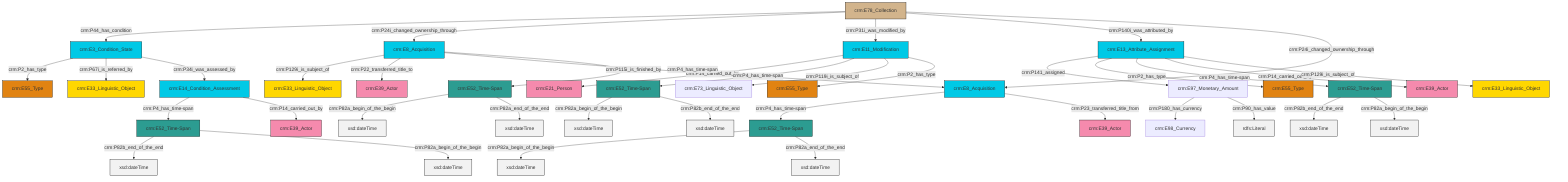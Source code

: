 graph TD
classDef Literal fill:#f2f2f2,stroke:#000000;
classDef CRM_Entity fill:#FFFFFF,stroke:#000000;
classDef Temporal_Entity fill:#00C9E6, stroke:#000000;
classDef Type fill:#E18312, stroke:#000000;
classDef Time-Span fill:#2C9C91, stroke:#000000;
classDef Appellation fill:#FFEB7F, stroke:#000000;
classDef Place fill:#008836, stroke:#000000;
classDef Persistent_Item fill:#B266B2, stroke:#000000;
classDef Conceptual_Object fill:#FFD700, stroke:#000000;
classDef Physical_Thing fill:#D2B48C, stroke:#000000;
classDef Actor fill:#f58aad, stroke:#000000;
classDef PC_Classes fill:#4ce600, stroke:#000000;
classDef Multi fill:#cccccc,stroke:#000000;

0["crm:E11_Modification"]:::Temporal_Entity -->|crm:P14_carried_out_by| 1["crm:E21_Person"]:::Actor
6["crm:E13_Attribute_Assignment"]:::Temporal_Entity -->|crm:P141_assigned| 7["crm:E97_Monetary_Amount"]:::Default
4["crm:E14_Condition_Assessment"]:::Temporal_Entity -->|crm:P4_has_time-span| 12["crm:E52_Time-Span"]:::Time-Span
17["crm:E3_Condition_State"]:::Temporal_Entity -->|crm:P2_has_type| 18["crm:E55_Type"]:::Type
6["crm:E13_Attribute_Assignment"]:::Temporal_Entity -->|crm:P2_has_type| 19["crm:E55_Type"]:::Type
6["crm:E13_Attribute_Assignment"]:::Temporal_Entity -->|crm:P4_has_time-span| 20["crm:E52_Time-Span"]:::Time-Span
23["crm:E8_Acquisition"]:::Temporal_Entity -->|crm:P4_has_time-span| 10["crm:E52_Time-Span"]:::Time-Span
10["crm:E52_Time-Span"]:::Time-Span -->|crm:P82a_begin_of_the_begin| 30[xsd:dateTime]:::Literal
10["crm:E52_Time-Span"]:::Time-Span -->|crm:P82a_end_of_the_end| 32[xsd:dateTime]:::Literal
0["crm:E11_Modification"]:::Temporal_Entity -->|crm:P4_has_time-span| 21["crm:E52_Time-Span"]:::Time-Span
20["crm:E52_Time-Span"]:::Time-Span -->|crm:P82b_end_of_the_end| 33[xsd:dateTime]:::Literal
24["crm:E8_Acquisition"]:::Temporal_Entity -->|crm:P129i_is_subject_of| 34["crm:E33_Linguistic_Object"]:::Conceptual_Object
24["crm:E8_Acquisition"]:::Temporal_Entity -->|crm:P22_transferred_title_to| 35["crm:E39_Actor"]:::Actor
12["crm:E52_Time-Span"]:::Time-Span -->|crm:P82b_end_of_the_end| 36[xsd:dateTime]:::Literal
2["crm:E78_Collection"]:::Physical_Thing -->|crm:P44_has_condition| 17["crm:E3_Condition_State"]:::Temporal_Entity
2["crm:E78_Collection"]:::Physical_Thing -->|crm:P24i_changed_ownership_through| 24["crm:E8_Acquisition"]:::Temporal_Entity
20["crm:E52_Time-Span"]:::Time-Span -->|crm:P82a_begin_of_the_begin| 40[xsd:dateTime]:::Literal
21["crm:E52_Time-Span"]:::Time-Span -->|crm:P82a_begin_of_the_begin| 42[xsd:dateTime]:::Literal
7["crm:E97_Monetary_Amount"]:::Default -->|crm:P180_has_currency| 28["crm:E98_Currency"]:::Default
24["crm:E8_Acquisition"]:::Temporal_Entity -->|crm:P115i_is_finished_by| 23["crm:E8_Acquisition"]:::Temporal_Entity
23["crm:E8_Acquisition"]:::Temporal_Entity -->|crm:P23_transferred_title_from| 45["crm:E39_Actor"]:::Actor
21["crm:E52_Time-Span"]:::Time-Span -->|crm:P82b_end_of_the_end| 47[xsd:dateTime]:::Literal
12["crm:E52_Time-Span"]:::Time-Span -->|crm:P82a_begin_of_the_begin| 48[xsd:dateTime]:::Literal
0["crm:E11_Modification"]:::Temporal_Entity -->|crm:P119i_is_subject_of| 15["crm:E73_Linguistic_Object"]:::Default
17["crm:E3_Condition_State"]:::Temporal_Entity -->|crm:P67i_is_referred_by| 43["crm:E33_Linguistic_Object"]:::Conceptual_Object
2["crm:E78_Collection"]:::Physical_Thing -->|crm:P31i_was_modified_by| 0["crm:E11_Modification"]:::Temporal_Entity
24["crm:E8_Acquisition"]:::Temporal_Entity -->|crm:P4_has_time-span| 8["crm:E52_Time-Span"]:::Time-Span
17["crm:E3_Condition_State"]:::Temporal_Entity -->|crm:P34i_was_assessed_by| 4["crm:E14_Condition_Assessment"]:::Temporal_Entity
7["crm:E97_Monetary_Amount"]:::Default -->|crm:P90_has_value| 52[rdfs:Literal]:::Literal
2["crm:E78_Collection"]:::Physical_Thing -->|crm:P140i_was_attributed_by| 6["crm:E13_Attribute_Assignment"]:::Temporal_Entity
6["crm:E13_Attribute_Assignment"]:::Temporal_Entity -->|crm:P14_carried_out_by| 50["crm:E39_Actor"]:::Actor
8["crm:E52_Time-Span"]:::Time-Span -->|crm:P82a_begin_of_the_begin| 56[xsd:dateTime]:::Literal
8["crm:E52_Time-Span"]:::Time-Span -->|crm:P82a_end_of_the_end| 57[xsd:dateTime]:::Literal
2["crm:E78_Collection"]:::Physical_Thing -->|crm:P24i_changed_ownership_through| 23["crm:E8_Acquisition"]:::Temporal_Entity
4["crm:E14_Condition_Assessment"]:::Temporal_Entity -->|crm:P14_carried_out_by| 54["crm:E39_Actor"]:::Actor
0["crm:E11_Modification"]:::Temporal_Entity -->|crm:P2_has_type| 37["crm:E55_Type"]:::Type
6["crm:E13_Attribute_Assignment"]:::Temporal_Entity -->|crm:P129i_is_subject_of| 60["crm:E33_Linguistic_Object"]:::Conceptual_Object